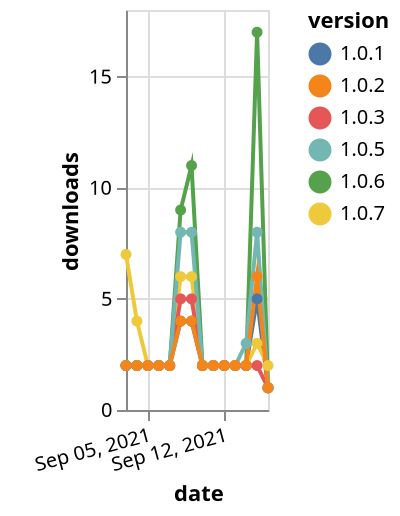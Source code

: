 {"$schema": "https://vega.github.io/schema/vega-lite/v5.json", "description": "A simple bar chart with embedded data.", "data": {"values": [{"date": "2021-09-03", "total": 1296, "delta": 2, "version": "1.0.1"}, {"date": "2021-09-04", "total": 1298, "delta": 2, "version": "1.0.1"}, {"date": "2021-09-05", "total": 1300, "delta": 2, "version": "1.0.1"}, {"date": "2021-09-06", "total": 1302, "delta": 2, "version": "1.0.1"}, {"date": "2021-09-07", "total": 1304, "delta": 2, "version": "1.0.1"}, {"date": "2021-09-08", "total": 1308, "delta": 4, "version": "1.0.1"}, {"date": "2021-09-09", "total": 1312, "delta": 4, "version": "1.0.1"}, {"date": "2021-09-10", "total": 1314, "delta": 2, "version": "1.0.1"}, {"date": "2021-09-11", "total": 1316, "delta": 2, "version": "1.0.1"}, {"date": "2021-09-12", "total": 1318, "delta": 2, "version": "1.0.1"}, {"date": "2021-09-13", "total": 1320, "delta": 2, "version": "1.0.1"}, {"date": "2021-09-14", "total": 1322, "delta": 2, "version": "1.0.1"}, {"date": "2021-09-15", "total": 1327, "delta": 5, "version": "1.0.1"}, {"date": "2021-09-16", "total": 1328, "delta": 1, "version": "1.0.1"}, {"date": "2021-09-03", "total": 272, "delta": 7, "version": "1.0.7"}, {"date": "2021-09-04", "total": 276, "delta": 4, "version": "1.0.7"}, {"date": "2021-09-05", "total": 278, "delta": 2, "version": "1.0.7"}, {"date": "2021-09-06", "total": 280, "delta": 2, "version": "1.0.7"}, {"date": "2021-09-07", "total": 282, "delta": 2, "version": "1.0.7"}, {"date": "2021-09-08", "total": 288, "delta": 6, "version": "1.0.7"}, {"date": "2021-09-09", "total": 294, "delta": 6, "version": "1.0.7"}, {"date": "2021-09-10", "total": 296, "delta": 2, "version": "1.0.7"}, {"date": "2021-09-11", "total": 298, "delta": 2, "version": "1.0.7"}, {"date": "2021-09-12", "total": 300, "delta": 2, "version": "1.0.7"}, {"date": "2021-09-13", "total": 302, "delta": 2, "version": "1.0.7"}, {"date": "2021-09-14", "total": 304, "delta": 2, "version": "1.0.7"}, {"date": "2021-09-15", "total": 307, "delta": 3, "version": "1.0.7"}, {"date": "2021-09-16", "total": 309, "delta": 2, "version": "1.0.7"}, {"date": "2021-09-03", "total": 688, "delta": 2, "version": "1.0.6"}, {"date": "2021-09-04", "total": 690, "delta": 2, "version": "1.0.6"}, {"date": "2021-09-05", "total": 692, "delta": 2, "version": "1.0.6"}, {"date": "2021-09-06", "total": 694, "delta": 2, "version": "1.0.6"}, {"date": "2021-09-07", "total": 696, "delta": 2, "version": "1.0.6"}, {"date": "2021-09-08", "total": 705, "delta": 9, "version": "1.0.6"}, {"date": "2021-09-09", "total": 716, "delta": 11, "version": "1.0.6"}, {"date": "2021-09-10", "total": 718, "delta": 2, "version": "1.0.6"}, {"date": "2021-09-11", "total": 720, "delta": 2, "version": "1.0.6"}, {"date": "2021-09-12", "total": 722, "delta": 2, "version": "1.0.6"}, {"date": "2021-09-13", "total": 724, "delta": 2, "version": "1.0.6"}, {"date": "2021-09-14", "total": 726, "delta": 2, "version": "1.0.6"}, {"date": "2021-09-15", "total": 743, "delta": 17, "version": "1.0.6"}, {"date": "2021-09-16", "total": 744, "delta": 1, "version": "1.0.6"}, {"date": "2021-09-03", "total": 995, "delta": 2, "version": "1.0.3"}, {"date": "2021-09-04", "total": 997, "delta": 2, "version": "1.0.3"}, {"date": "2021-09-05", "total": 999, "delta": 2, "version": "1.0.3"}, {"date": "2021-09-06", "total": 1001, "delta": 2, "version": "1.0.3"}, {"date": "2021-09-07", "total": 1003, "delta": 2, "version": "1.0.3"}, {"date": "2021-09-08", "total": 1008, "delta": 5, "version": "1.0.3"}, {"date": "2021-09-09", "total": 1013, "delta": 5, "version": "1.0.3"}, {"date": "2021-09-10", "total": 1015, "delta": 2, "version": "1.0.3"}, {"date": "2021-09-11", "total": 1017, "delta": 2, "version": "1.0.3"}, {"date": "2021-09-12", "total": 1019, "delta": 2, "version": "1.0.3"}, {"date": "2021-09-13", "total": 1021, "delta": 2, "version": "1.0.3"}, {"date": "2021-09-14", "total": 1023, "delta": 2, "version": "1.0.3"}, {"date": "2021-09-15", "total": 1025, "delta": 2, "version": "1.0.3"}, {"date": "2021-09-16", "total": 1026, "delta": 1, "version": "1.0.3"}, {"date": "2021-09-03", "total": 847, "delta": 2, "version": "1.0.5"}, {"date": "2021-09-04", "total": 849, "delta": 2, "version": "1.0.5"}, {"date": "2021-09-05", "total": 851, "delta": 2, "version": "1.0.5"}, {"date": "2021-09-06", "total": 853, "delta": 2, "version": "1.0.5"}, {"date": "2021-09-07", "total": 855, "delta": 2, "version": "1.0.5"}, {"date": "2021-09-08", "total": 863, "delta": 8, "version": "1.0.5"}, {"date": "2021-09-09", "total": 871, "delta": 8, "version": "1.0.5"}, {"date": "2021-09-10", "total": 873, "delta": 2, "version": "1.0.5"}, {"date": "2021-09-11", "total": 875, "delta": 2, "version": "1.0.5"}, {"date": "2021-09-12", "total": 877, "delta": 2, "version": "1.0.5"}, {"date": "2021-09-13", "total": 879, "delta": 2, "version": "1.0.5"}, {"date": "2021-09-14", "total": 882, "delta": 3, "version": "1.0.5"}, {"date": "2021-09-15", "total": 890, "delta": 8, "version": "1.0.5"}, {"date": "2021-09-16", "total": 891, "delta": 1, "version": "1.0.5"}, {"date": "2021-09-03", "total": 1196, "delta": 2, "version": "1.0.2"}, {"date": "2021-09-04", "total": 1198, "delta": 2, "version": "1.0.2"}, {"date": "2021-09-05", "total": 1200, "delta": 2, "version": "1.0.2"}, {"date": "2021-09-06", "total": 1202, "delta": 2, "version": "1.0.2"}, {"date": "2021-09-07", "total": 1204, "delta": 2, "version": "1.0.2"}, {"date": "2021-09-08", "total": 1208, "delta": 4, "version": "1.0.2"}, {"date": "2021-09-09", "total": 1212, "delta": 4, "version": "1.0.2"}, {"date": "2021-09-10", "total": 1214, "delta": 2, "version": "1.0.2"}, {"date": "2021-09-11", "total": 1216, "delta": 2, "version": "1.0.2"}, {"date": "2021-09-12", "total": 1218, "delta": 2, "version": "1.0.2"}, {"date": "2021-09-13", "total": 1220, "delta": 2, "version": "1.0.2"}, {"date": "2021-09-14", "total": 1222, "delta": 2, "version": "1.0.2"}, {"date": "2021-09-15", "total": 1228, "delta": 6, "version": "1.0.2"}, {"date": "2021-09-16", "total": 1229, "delta": 1, "version": "1.0.2"}]}, "width": "container", "mark": {"type": "line", "point": {"filled": true}}, "encoding": {"x": {"field": "date", "type": "temporal", "timeUnit": "yearmonthdate", "title": "date", "axis": {"labelAngle": -15}}, "y": {"field": "delta", "type": "quantitative", "title": "downloads"}, "color": {"field": "version", "type": "nominal"}, "tooltip": {"field": "delta"}}}